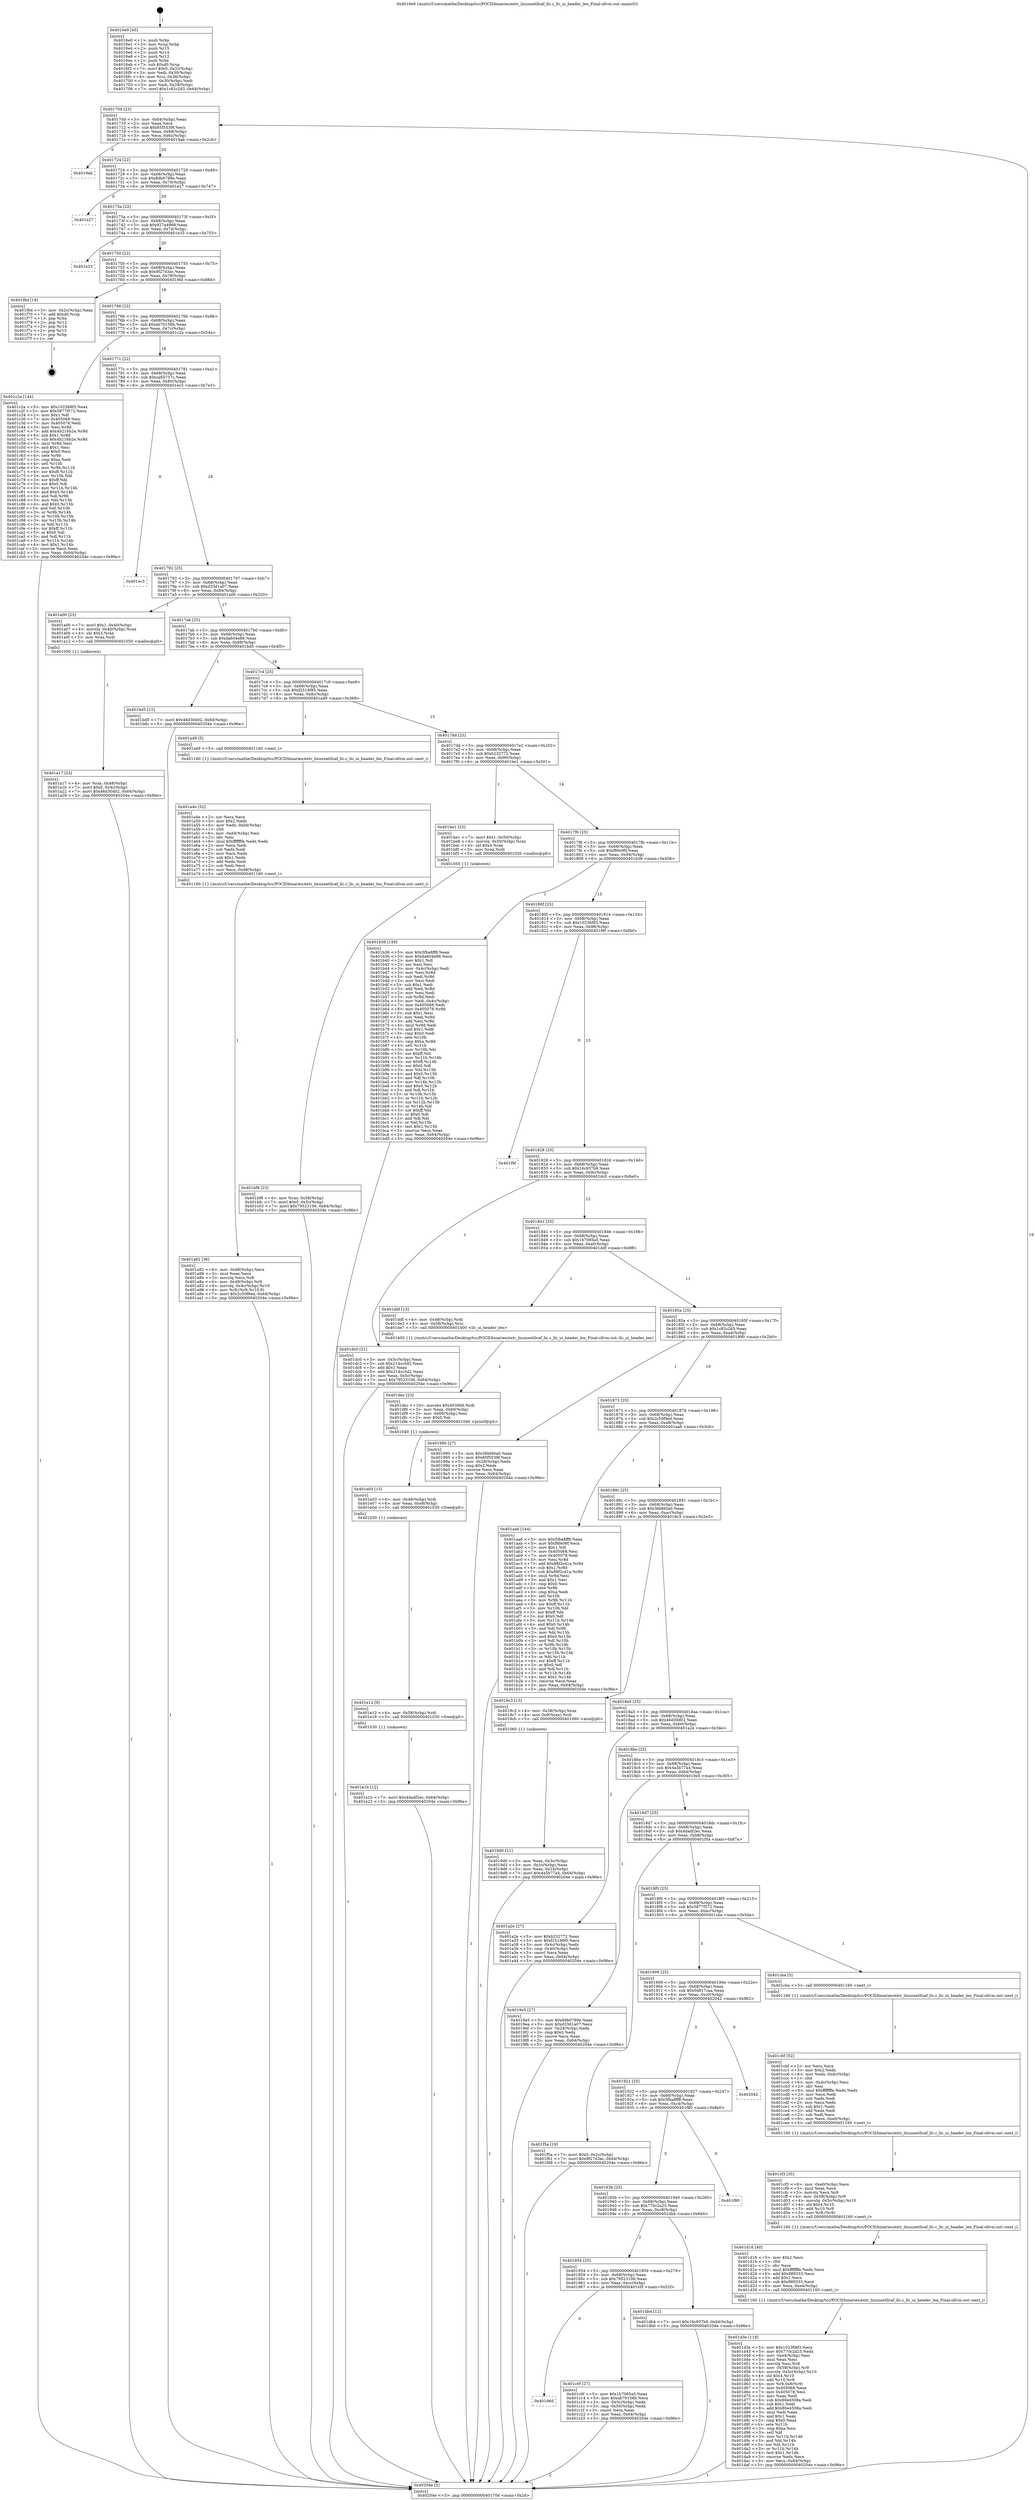 digraph "0x4016e0" {
  label = "0x4016e0 (/mnt/c/Users/mathe/Desktop/tcc/POCII/binaries/extr_linuxnetllcaf_llc.c_llc_ui_header_len_Final-ollvm.out::main(0))"
  labelloc = "t"
  node[shape=record]

  Entry [label="",width=0.3,height=0.3,shape=circle,fillcolor=black,style=filled]
  "0x40170d" [label="{
     0x40170d [23]\l
     | [instrs]\l
     &nbsp;&nbsp;0x40170d \<+3\>: mov -0x64(%rbp),%eax\l
     &nbsp;&nbsp;0x401710 \<+2\>: mov %eax,%ecx\l
     &nbsp;&nbsp;0x401712 \<+6\>: sub $0x85f5539f,%ecx\l
     &nbsp;&nbsp;0x401718 \<+3\>: mov %eax,-0x68(%rbp)\l
     &nbsp;&nbsp;0x40171b \<+3\>: mov %ecx,-0x6c(%rbp)\l
     &nbsp;&nbsp;0x40171e \<+6\>: je 00000000004019ab \<main+0x2cb\>\l
  }"]
  "0x4019ab" [label="{
     0x4019ab\l
  }", style=dashed]
  "0x401724" [label="{
     0x401724 [22]\l
     | [instrs]\l
     &nbsp;&nbsp;0x401724 \<+5\>: jmp 0000000000401729 \<main+0x49\>\l
     &nbsp;&nbsp;0x401729 \<+3\>: mov -0x68(%rbp),%eax\l
     &nbsp;&nbsp;0x40172c \<+5\>: sub $0x8db0789e,%eax\l
     &nbsp;&nbsp;0x401731 \<+3\>: mov %eax,-0x70(%rbp)\l
     &nbsp;&nbsp;0x401734 \<+6\>: je 0000000000401e27 \<main+0x747\>\l
  }"]
  Exit [label="",width=0.3,height=0.3,shape=circle,fillcolor=black,style=filled,peripheries=2]
  "0x401e27" [label="{
     0x401e27\l
  }", style=dashed]
  "0x40173a" [label="{
     0x40173a [22]\l
     | [instrs]\l
     &nbsp;&nbsp;0x40173a \<+5\>: jmp 000000000040173f \<main+0x5f\>\l
     &nbsp;&nbsp;0x40173f \<+3\>: mov -0x68(%rbp),%eax\l
     &nbsp;&nbsp;0x401742 \<+5\>: sub $0x927a4968,%eax\l
     &nbsp;&nbsp;0x401747 \<+3\>: mov %eax,-0x74(%rbp)\l
     &nbsp;&nbsp;0x40174a \<+6\>: je 0000000000401e33 \<main+0x753\>\l
  }"]
  "0x401e1b" [label="{
     0x401e1b [12]\l
     | [instrs]\l
     &nbsp;&nbsp;0x401e1b \<+7\>: movl $0x4dadf2ec,-0x64(%rbp)\l
     &nbsp;&nbsp;0x401e22 \<+5\>: jmp 000000000040204e \<main+0x96e\>\l
  }"]
  "0x401e33" [label="{
     0x401e33\l
  }", style=dashed]
  "0x401750" [label="{
     0x401750 [22]\l
     | [instrs]\l
     &nbsp;&nbsp;0x401750 \<+5\>: jmp 0000000000401755 \<main+0x75\>\l
     &nbsp;&nbsp;0x401755 \<+3\>: mov -0x68(%rbp),%eax\l
     &nbsp;&nbsp;0x401758 \<+5\>: sub $0x9f27d3ac,%eax\l
     &nbsp;&nbsp;0x40175d \<+3\>: mov %eax,-0x78(%rbp)\l
     &nbsp;&nbsp;0x401760 \<+6\>: je 0000000000401f6d \<main+0x88d\>\l
  }"]
  "0x401e12" [label="{
     0x401e12 [9]\l
     | [instrs]\l
     &nbsp;&nbsp;0x401e12 \<+4\>: mov -0x58(%rbp),%rdi\l
     &nbsp;&nbsp;0x401e16 \<+5\>: call 0000000000401030 \<free@plt\>\l
     | [calls]\l
     &nbsp;&nbsp;0x401030 \{1\} (unknown)\l
  }"]
  "0x401f6d" [label="{
     0x401f6d [19]\l
     | [instrs]\l
     &nbsp;&nbsp;0x401f6d \<+3\>: mov -0x2c(%rbp),%eax\l
     &nbsp;&nbsp;0x401f70 \<+7\>: add $0xd0,%rsp\l
     &nbsp;&nbsp;0x401f77 \<+1\>: pop %rbx\l
     &nbsp;&nbsp;0x401f78 \<+2\>: pop %r12\l
     &nbsp;&nbsp;0x401f7a \<+2\>: pop %r14\l
     &nbsp;&nbsp;0x401f7c \<+2\>: pop %r15\l
     &nbsp;&nbsp;0x401f7e \<+1\>: pop %rbp\l
     &nbsp;&nbsp;0x401f7f \<+1\>: ret\l
  }"]
  "0x401766" [label="{
     0x401766 [22]\l
     | [instrs]\l
     &nbsp;&nbsp;0x401766 \<+5\>: jmp 000000000040176b \<main+0x8b\>\l
     &nbsp;&nbsp;0x40176b \<+3\>: mov -0x68(%rbp),%eax\l
     &nbsp;&nbsp;0x40176e \<+5\>: sub $0xab70156b,%eax\l
     &nbsp;&nbsp;0x401773 \<+3\>: mov %eax,-0x7c(%rbp)\l
     &nbsp;&nbsp;0x401776 \<+6\>: je 0000000000401c2a \<main+0x54a\>\l
  }"]
  "0x401e03" [label="{
     0x401e03 [15]\l
     | [instrs]\l
     &nbsp;&nbsp;0x401e03 \<+4\>: mov -0x48(%rbp),%rdi\l
     &nbsp;&nbsp;0x401e07 \<+6\>: mov %eax,-0xe8(%rbp)\l
     &nbsp;&nbsp;0x401e0d \<+5\>: call 0000000000401030 \<free@plt\>\l
     | [calls]\l
     &nbsp;&nbsp;0x401030 \{1\} (unknown)\l
  }"]
  "0x401c2a" [label="{
     0x401c2a [144]\l
     | [instrs]\l
     &nbsp;&nbsp;0x401c2a \<+5\>: mov $0x102368f3,%eax\l
     &nbsp;&nbsp;0x401c2f \<+5\>: mov $0x5877f572,%ecx\l
     &nbsp;&nbsp;0x401c34 \<+2\>: mov $0x1,%dl\l
     &nbsp;&nbsp;0x401c36 \<+7\>: mov 0x405068,%esi\l
     &nbsp;&nbsp;0x401c3d \<+7\>: mov 0x405078,%edi\l
     &nbsp;&nbsp;0x401c44 \<+3\>: mov %esi,%r8d\l
     &nbsp;&nbsp;0x401c47 \<+7\>: add $0x4b216b2e,%r8d\l
     &nbsp;&nbsp;0x401c4e \<+4\>: sub $0x1,%r8d\l
     &nbsp;&nbsp;0x401c52 \<+7\>: sub $0x4b216b2e,%r8d\l
     &nbsp;&nbsp;0x401c59 \<+4\>: imul %r8d,%esi\l
     &nbsp;&nbsp;0x401c5d \<+3\>: and $0x1,%esi\l
     &nbsp;&nbsp;0x401c60 \<+3\>: cmp $0x0,%esi\l
     &nbsp;&nbsp;0x401c63 \<+4\>: sete %r9b\l
     &nbsp;&nbsp;0x401c67 \<+3\>: cmp $0xa,%edi\l
     &nbsp;&nbsp;0x401c6a \<+4\>: setl %r10b\l
     &nbsp;&nbsp;0x401c6e \<+3\>: mov %r9b,%r11b\l
     &nbsp;&nbsp;0x401c71 \<+4\>: xor $0xff,%r11b\l
     &nbsp;&nbsp;0x401c75 \<+3\>: mov %r10b,%bl\l
     &nbsp;&nbsp;0x401c78 \<+3\>: xor $0xff,%bl\l
     &nbsp;&nbsp;0x401c7b \<+3\>: xor $0x0,%dl\l
     &nbsp;&nbsp;0x401c7e \<+3\>: mov %r11b,%r14b\l
     &nbsp;&nbsp;0x401c81 \<+4\>: and $0x0,%r14b\l
     &nbsp;&nbsp;0x401c85 \<+3\>: and %dl,%r9b\l
     &nbsp;&nbsp;0x401c88 \<+3\>: mov %bl,%r15b\l
     &nbsp;&nbsp;0x401c8b \<+4\>: and $0x0,%r15b\l
     &nbsp;&nbsp;0x401c8f \<+3\>: and %dl,%r10b\l
     &nbsp;&nbsp;0x401c92 \<+3\>: or %r9b,%r14b\l
     &nbsp;&nbsp;0x401c95 \<+3\>: or %r10b,%r15b\l
     &nbsp;&nbsp;0x401c98 \<+3\>: xor %r15b,%r14b\l
     &nbsp;&nbsp;0x401c9b \<+3\>: or %bl,%r11b\l
     &nbsp;&nbsp;0x401c9e \<+4\>: xor $0xff,%r11b\l
     &nbsp;&nbsp;0x401ca2 \<+3\>: or $0x0,%dl\l
     &nbsp;&nbsp;0x401ca5 \<+3\>: and %dl,%r11b\l
     &nbsp;&nbsp;0x401ca8 \<+3\>: or %r11b,%r14b\l
     &nbsp;&nbsp;0x401cab \<+4\>: test $0x1,%r14b\l
     &nbsp;&nbsp;0x401caf \<+3\>: cmovne %ecx,%eax\l
     &nbsp;&nbsp;0x401cb2 \<+3\>: mov %eax,-0x64(%rbp)\l
     &nbsp;&nbsp;0x401cb5 \<+5\>: jmp 000000000040204e \<main+0x96e\>\l
  }"]
  "0x40177c" [label="{
     0x40177c [22]\l
     | [instrs]\l
     &nbsp;&nbsp;0x40177c \<+5\>: jmp 0000000000401781 \<main+0xa1\>\l
     &nbsp;&nbsp;0x401781 \<+3\>: mov -0x68(%rbp),%eax\l
     &nbsp;&nbsp;0x401784 \<+5\>: sub $0xca65737c,%eax\l
     &nbsp;&nbsp;0x401789 \<+3\>: mov %eax,-0x80(%rbp)\l
     &nbsp;&nbsp;0x40178c \<+6\>: je 0000000000401ec3 \<main+0x7e3\>\l
  }"]
  "0x401dec" [label="{
     0x401dec [23]\l
     | [instrs]\l
     &nbsp;&nbsp;0x401dec \<+10\>: movabs $0x4030b6,%rdi\l
     &nbsp;&nbsp;0x401df6 \<+3\>: mov %eax,-0x60(%rbp)\l
     &nbsp;&nbsp;0x401df9 \<+3\>: mov -0x60(%rbp),%esi\l
     &nbsp;&nbsp;0x401dfc \<+2\>: mov $0x0,%al\l
     &nbsp;&nbsp;0x401dfe \<+5\>: call 0000000000401040 \<printf@plt\>\l
     | [calls]\l
     &nbsp;&nbsp;0x401040 \{1\} (unknown)\l
  }"]
  "0x401ec3" [label="{
     0x401ec3\l
  }", style=dashed]
  "0x401792" [label="{
     0x401792 [25]\l
     | [instrs]\l
     &nbsp;&nbsp;0x401792 \<+5\>: jmp 0000000000401797 \<main+0xb7\>\l
     &nbsp;&nbsp;0x401797 \<+3\>: mov -0x68(%rbp),%eax\l
     &nbsp;&nbsp;0x40179a \<+5\>: sub $0xd33d1a07,%eax\l
     &nbsp;&nbsp;0x40179f \<+6\>: mov %eax,-0x84(%rbp)\l
     &nbsp;&nbsp;0x4017a5 \<+6\>: je 0000000000401a00 \<main+0x320\>\l
  }"]
  "0x401d3e" [label="{
     0x401d3e [118]\l
     | [instrs]\l
     &nbsp;&nbsp;0x401d3e \<+5\>: mov $0x102368f3,%ecx\l
     &nbsp;&nbsp;0x401d43 \<+5\>: mov $0x770c2a23,%edx\l
     &nbsp;&nbsp;0x401d48 \<+6\>: mov -0xe4(%rbp),%esi\l
     &nbsp;&nbsp;0x401d4e \<+3\>: imul %eax,%esi\l
     &nbsp;&nbsp;0x401d51 \<+3\>: movslq %esi,%r8\l
     &nbsp;&nbsp;0x401d54 \<+4\>: mov -0x58(%rbp),%r9\l
     &nbsp;&nbsp;0x401d58 \<+4\>: movslq -0x5c(%rbp),%r10\l
     &nbsp;&nbsp;0x401d5c \<+4\>: shl $0x4,%r10\l
     &nbsp;&nbsp;0x401d60 \<+3\>: add %r10,%r9\l
     &nbsp;&nbsp;0x401d63 \<+4\>: mov %r8,0x8(%r9)\l
     &nbsp;&nbsp;0x401d67 \<+7\>: mov 0x405068,%eax\l
     &nbsp;&nbsp;0x401d6e \<+7\>: mov 0x405078,%esi\l
     &nbsp;&nbsp;0x401d75 \<+2\>: mov %eax,%edi\l
     &nbsp;&nbsp;0x401d77 \<+6\>: sub $0x80e4508a,%edi\l
     &nbsp;&nbsp;0x401d7d \<+3\>: sub $0x1,%edi\l
     &nbsp;&nbsp;0x401d80 \<+6\>: add $0x80e4508a,%edi\l
     &nbsp;&nbsp;0x401d86 \<+3\>: imul %edi,%eax\l
     &nbsp;&nbsp;0x401d89 \<+3\>: and $0x1,%eax\l
     &nbsp;&nbsp;0x401d8c \<+3\>: cmp $0x0,%eax\l
     &nbsp;&nbsp;0x401d8f \<+4\>: sete %r11b\l
     &nbsp;&nbsp;0x401d93 \<+3\>: cmp $0xa,%esi\l
     &nbsp;&nbsp;0x401d96 \<+3\>: setl %bl\l
     &nbsp;&nbsp;0x401d99 \<+3\>: mov %r11b,%r14b\l
     &nbsp;&nbsp;0x401d9c \<+3\>: and %bl,%r14b\l
     &nbsp;&nbsp;0x401d9f \<+3\>: xor %bl,%r11b\l
     &nbsp;&nbsp;0x401da2 \<+3\>: or %r11b,%r14b\l
     &nbsp;&nbsp;0x401da5 \<+4\>: test $0x1,%r14b\l
     &nbsp;&nbsp;0x401da9 \<+3\>: cmovne %edx,%ecx\l
     &nbsp;&nbsp;0x401dac \<+3\>: mov %ecx,-0x64(%rbp)\l
     &nbsp;&nbsp;0x401daf \<+5\>: jmp 000000000040204e \<main+0x96e\>\l
  }"]
  "0x401a00" [label="{
     0x401a00 [23]\l
     | [instrs]\l
     &nbsp;&nbsp;0x401a00 \<+7\>: movl $0x1,-0x40(%rbp)\l
     &nbsp;&nbsp;0x401a07 \<+4\>: movslq -0x40(%rbp),%rax\l
     &nbsp;&nbsp;0x401a0b \<+4\>: shl $0x3,%rax\l
     &nbsp;&nbsp;0x401a0f \<+3\>: mov %rax,%rdi\l
     &nbsp;&nbsp;0x401a12 \<+5\>: call 0000000000401050 \<malloc@plt\>\l
     | [calls]\l
     &nbsp;&nbsp;0x401050 \{1\} (unknown)\l
  }"]
  "0x4017ab" [label="{
     0x4017ab [25]\l
     | [instrs]\l
     &nbsp;&nbsp;0x4017ab \<+5\>: jmp 00000000004017b0 \<main+0xd0\>\l
     &nbsp;&nbsp;0x4017b0 \<+3\>: mov -0x68(%rbp),%eax\l
     &nbsp;&nbsp;0x4017b3 \<+5\>: sub $0xda604e86,%eax\l
     &nbsp;&nbsp;0x4017b8 \<+6\>: mov %eax,-0x88(%rbp)\l
     &nbsp;&nbsp;0x4017be \<+6\>: je 0000000000401bd5 \<main+0x4f5\>\l
  }"]
  "0x401d16" [label="{
     0x401d16 [40]\l
     | [instrs]\l
     &nbsp;&nbsp;0x401d16 \<+5\>: mov $0x2,%ecx\l
     &nbsp;&nbsp;0x401d1b \<+1\>: cltd\l
     &nbsp;&nbsp;0x401d1c \<+2\>: idiv %ecx\l
     &nbsp;&nbsp;0x401d1e \<+6\>: imul $0xfffffffe,%edx,%ecx\l
     &nbsp;&nbsp;0x401d24 \<+6\>: add $0x889333,%ecx\l
     &nbsp;&nbsp;0x401d2a \<+3\>: add $0x1,%ecx\l
     &nbsp;&nbsp;0x401d2d \<+6\>: sub $0x889333,%ecx\l
     &nbsp;&nbsp;0x401d33 \<+6\>: mov %ecx,-0xe4(%rbp)\l
     &nbsp;&nbsp;0x401d39 \<+5\>: call 0000000000401160 \<next_i\>\l
     | [calls]\l
     &nbsp;&nbsp;0x401160 \{1\} (/mnt/c/Users/mathe/Desktop/tcc/POCII/binaries/extr_linuxnetllcaf_llc.c_llc_ui_header_len_Final-ollvm.out::next_i)\l
  }"]
  "0x401bd5" [label="{
     0x401bd5 [12]\l
     | [instrs]\l
     &nbsp;&nbsp;0x401bd5 \<+7\>: movl $0x46d30d02,-0x64(%rbp)\l
     &nbsp;&nbsp;0x401bdc \<+5\>: jmp 000000000040204e \<main+0x96e\>\l
  }"]
  "0x4017c4" [label="{
     0x4017c4 [25]\l
     | [instrs]\l
     &nbsp;&nbsp;0x4017c4 \<+5\>: jmp 00000000004017c9 \<main+0xe9\>\l
     &nbsp;&nbsp;0x4017c9 \<+3\>: mov -0x68(%rbp),%eax\l
     &nbsp;&nbsp;0x4017cc \<+5\>: sub $0xf2519f95,%eax\l
     &nbsp;&nbsp;0x4017d1 \<+6\>: mov %eax,-0x8c(%rbp)\l
     &nbsp;&nbsp;0x4017d7 \<+6\>: je 0000000000401a49 \<main+0x369\>\l
  }"]
  "0x401cf3" [label="{
     0x401cf3 [35]\l
     | [instrs]\l
     &nbsp;&nbsp;0x401cf3 \<+6\>: mov -0xe0(%rbp),%ecx\l
     &nbsp;&nbsp;0x401cf9 \<+3\>: imul %eax,%ecx\l
     &nbsp;&nbsp;0x401cfc \<+3\>: movslq %ecx,%r8\l
     &nbsp;&nbsp;0x401cff \<+4\>: mov -0x58(%rbp),%r9\l
     &nbsp;&nbsp;0x401d03 \<+4\>: movslq -0x5c(%rbp),%r10\l
     &nbsp;&nbsp;0x401d07 \<+4\>: shl $0x4,%r10\l
     &nbsp;&nbsp;0x401d0b \<+3\>: add %r10,%r9\l
     &nbsp;&nbsp;0x401d0e \<+3\>: mov %r8,(%r9)\l
     &nbsp;&nbsp;0x401d11 \<+5\>: call 0000000000401160 \<next_i\>\l
     | [calls]\l
     &nbsp;&nbsp;0x401160 \{1\} (/mnt/c/Users/mathe/Desktop/tcc/POCII/binaries/extr_linuxnetllcaf_llc.c_llc_ui_header_len_Final-ollvm.out::next_i)\l
  }"]
  "0x401a49" [label="{
     0x401a49 [5]\l
     | [instrs]\l
     &nbsp;&nbsp;0x401a49 \<+5\>: call 0000000000401160 \<next_i\>\l
     | [calls]\l
     &nbsp;&nbsp;0x401160 \{1\} (/mnt/c/Users/mathe/Desktop/tcc/POCII/binaries/extr_linuxnetllcaf_llc.c_llc_ui_header_len_Final-ollvm.out::next_i)\l
  }"]
  "0x4017dd" [label="{
     0x4017dd [25]\l
     | [instrs]\l
     &nbsp;&nbsp;0x4017dd \<+5\>: jmp 00000000004017e2 \<main+0x102\>\l
     &nbsp;&nbsp;0x4017e2 \<+3\>: mov -0x68(%rbp),%eax\l
     &nbsp;&nbsp;0x4017e5 \<+5\>: sub $0xb232772,%eax\l
     &nbsp;&nbsp;0x4017ea \<+6\>: mov %eax,-0x90(%rbp)\l
     &nbsp;&nbsp;0x4017f0 \<+6\>: je 0000000000401be1 \<main+0x501\>\l
  }"]
  "0x401cbf" [label="{
     0x401cbf [52]\l
     | [instrs]\l
     &nbsp;&nbsp;0x401cbf \<+2\>: xor %ecx,%ecx\l
     &nbsp;&nbsp;0x401cc1 \<+5\>: mov $0x2,%edx\l
     &nbsp;&nbsp;0x401cc6 \<+6\>: mov %edx,-0xdc(%rbp)\l
     &nbsp;&nbsp;0x401ccc \<+1\>: cltd\l
     &nbsp;&nbsp;0x401ccd \<+6\>: mov -0xdc(%rbp),%esi\l
     &nbsp;&nbsp;0x401cd3 \<+2\>: idiv %esi\l
     &nbsp;&nbsp;0x401cd5 \<+6\>: imul $0xfffffffe,%edx,%edx\l
     &nbsp;&nbsp;0x401cdb \<+2\>: mov %ecx,%edi\l
     &nbsp;&nbsp;0x401cdd \<+2\>: sub %edx,%edi\l
     &nbsp;&nbsp;0x401cdf \<+2\>: mov %ecx,%edx\l
     &nbsp;&nbsp;0x401ce1 \<+3\>: sub $0x1,%edx\l
     &nbsp;&nbsp;0x401ce4 \<+2\>: add %edx,%edi\l
     &nbsp;&nbsp;0x401ce6 \<+2\>: sub %edi,%ecx\l
     &nbsp;&nbsp;0x401ce8 \<+6\>: mov %ecx,-0xe0(%rbp)\l
     &nbsp;&nbsp;0x401cee \<+5\>: call 0000000000401160 \<next_i\>\l
     | [calls]\l
     &nbsp;&nbsp;0x401160 \{1\} (/mnt/c/Users/mathe/Desktop/tcc/POCII/binaries/extr_linuxnetllcaf_llc.c_llc_ui_header_len_Final-ollvm.out::next_i)\l
  }"]
  "0x401be1" [label="{
     0x401be1 [23]\l
     | [instrs]\l
     &nbsp;&nbsp;0x401be1 \<+7\>: movl $0x1,-0x50(%rbp)\l
     &nbsp;&nbsp;0x401be8 \<+4\>: movslq -0x50(%rbp),%rax\l
     &nbsp;&nbsp;0x401bec \<+4\>: shl $0x4,%rax\l
     &nbsp;&nbsp;0x401bf0 \<+3\>: mov %rax,%rdi\l
     &nbsp;&nbsp;0x401bf3 \<+5\>: call 0000000000401050 \<malloc@plt\>\l
     | [calls]\l
     &nbsp;&nbsp;0x401050 \{1\} (unknown)\l
  }"]
  "0x4017f6" [label="{
     0x4017f6 [25]\l
     | [instrs]\l
     &nbsp;&nbsp;0x4017f6 \<+5\>: jmp 00000000004017fb \<main+0x11b\>\l
     &nbsp;&nbsp;0x4017fb \<+3\>: mov -0x68(%rbp),%eax\l
     &nbsp;&nbsp;0x4017fe \<+5\>: sub $0xf8fe06f,%eax\l
     &nbsp;&nbsp;0x401803 \<+6\>: mov %eax,-0x94(%rbp)\l
     &nbsp;&nbsp;0x401809 \<+6\>: je 0000000000401b36 \<main+0x456\>\l
  }"]
  "0x40196d" [label="{
     0x40196d\l
  }", style=dashed]
  "0x401b36" [label="{
     0x401b36 [159]\l
     | [instrs]\l
     &nbsp;&nbsp;0x401b36 \<+5\>: mov $0x5fba8ff8,%eax\l
     &nbsp;&nbsp;0x401b3b \<+5\>: mov $0xda604e86,%ecx\l
     &nbsp;&nbsp;0x401b40 \<+2\>: mov $0x1,%dl\l
     &nbsp;&nbsp;0x401b42 \<+2\>: xor %esi,%esi\l
     &nbsp;&nbsp;0x401b44 \<+3\>: mov -0x4c(%rbp),%edi\l
     &nbsp;&nbsp;0x401b47 \<+3\>: mov %esi,%r8d\l
     &nbsp;&nbsp;0x401b4a \<+3\>: sub %edi,%r8d\l
     &nbsp;&nbsp;0x401b4d \<+2\>: mov %esi,%edi\l
     &nbsp;&nbsp;0x401b4f \<+3\>: sub $0x1,%edi\l
     &nbsp;&nbsp;0x401b52 \<+3\>: add %edi,%r8d\l
     &nbsp;&nbsp;0x401b55 \<+2\>: mov %esi,%edi\l
     &nbsp;&nbsp;0x401b57 \<+3\>: sub %r8d,%edi\l
     &nbsp;&nbsp;0x401b5a \<+3\>: mov %edi,-0x4c(%rbp)\l
     &nbsp;&nbsp;0x401b5d \<+7\>: mov 0x405068,%edi\l
     &nbsp;&nbsp;0x401b64 \<+8\>: mov 0x405078,%r8d\l
     &nbsp;&nbsp;0x401b6c \<+3\>: sub $0x1,%esi\l
     &nbsp;&nbsp;0x401b6f \<+3\>: mov %edi,%r9d\l
     &nbsp;&nbsp;0x401b72 \<+3\>: add %esi,%r9d\l
     &nbsp;&nbsp;0x401b75 \<+4\>: imul %r9d,%edi\l
     &nbsp;&nbsp;0x401b79 \<+3\>: and $0x1,%edi\l
     &nbsp;&nbsp;0x401b7c \<+3\>: cmp $0x0,%edi\l
     &nbsp;&nbsp;0x401b7f \<+4\>: sete %r10b\l
     &nbsp;&nbsp;0x401b83 \<+4\>: cmp $0xa,%r8d\l
     &nbsp;&nbsp;0x401b87 \<+4\>: setl %r11b\l
     &nbsp;&nbsp;0x401b8b \<+3\>: mov %r10b,%bl\l
     &nbsp;&nbsp;0x401b8e \<+3\>: xor $0xff,%bl\l
     &nbsp;&nbsp;0x401b91 \<+3\>: mov %r11b,%r14b\l
     &nbsp;&nbsp;0x401b94 \<+4\>: xor $0xff,%r14b\l
     &nbsp;&nbsp;0x401b98 \<+3\>: xor $0x0,%dl\l
     &nbsp;&nbsp;0x401b9b \<+3\>: mov %bl,%r15b\l
     &nbsp;&nbsp;0x401b9e \<+4\>: and $0x0,%r15b\l
     &nbsp;&nbsp;0x401ba2 \<+3\>: and %dl,%r10b\l
     &nbsp;&nbsp;0x401ba5 \<+3\>: mov %r14b,%r12b\l
     &nbsp;&nbsp;0x401ba8 \<+4\>: and $0x0,%r12b\l
     &nbsp;&nbsp;0x401bac \<+3\>: and %dl,%r11b\l
     &nbsp;&nbsp;0x401baf \<+3\>: or %r10b,%r15b\l
     &nbsp;&nbsp;0x401bb2 \<+3\>: or %r11b,%r12b\l
     &nbsp;&nbsp;0x401bb5 \<+3\>: xor %r12b,%r15b\l
     &nbsp;&nbsp;0x401bb8 \<+3\>: or %r14b,%bl\l
     &nbsp;&nbsp;0x401bbb \<+3\>: xor $0xff,%bl\l
     &nbsp;&nbsp;0x401bbe \<+3\>: or $0x0,%dl\l
     &nbsp;&nbsp;0x401bc1 \<+2\>: and %dl,%bl\l
     &nbsp;&nbsp;0x401bc3 \<+3\>: or %bl,%r15b\l
     &nbsp;&nbsp;0x401bc6 \<+4\>: test $0x1,%r15b\l
     &nbsp;&nbsp;0x401bca \<+3\>: cmovne %ecx,%eax\l
     &nbsp;&nbsp;0x401bcd \<+3\>: mov %eax,-0x64(%rbp)\l
     &nbsp;&nbsp;0x401bd0 \<+5\>: jmp 000000000040204e \<main+0x96e\>\l
  }"]
  "0x40180f" [label="{
     0x40180f [25]\l
     | [instrs]\l
     &nbsp;&nbsp;0x40180f \<+5\>: jmp 0000000000401814 \<main+0x134\>\l
     &nbsp;&nbsp;0x401814 \<+3\>: mov -0x68(%rbp),%eax\l
     &nbsp;&nbsp;0x401817 \<+5\>: sub $0x102368f3,%eax\l
     &nbsp;&nbsp;0x40181c \<+6\>: mov %eax,-0x98(%rbp)\l
     &nbsp;&nbsp;0x401822 \<+6\>: je 0000000000401f9f \<main+0x8bf\>\l
  }"]
  "0x401c0f" [label="{
     0x401c0f [27]\l
     | [instrs]\l
     &nbsp;&nbsp;0x401c0f \<+5\>: mov $0x1b7085a5,%eax\l
     &nbsp;&nbsp;0x401c14 \<+5\>: mov $0xab70156b,%ecx\l
     &nbsp;&nbsp;0x401c19 \<+3\>: mov -0x5c(%rbp),%edx\l
     &nbsp;&nbsp;0x401c1c \<+3\>: cmp -0x50(%rbp),%edx\l
     &nbsp;&nbsp;0x401c1f \<+3\>: cmovl %ecx,%eax\l
     &nbsp;&nbsp;0x401c22 \<+3\>: mov %eax,-0x64(%rbp)\l
     &nbsp;&nbsp;0x401c25 \<+5\>: jmp 000000000040204e \<main+0x96e\>\l
  }"]
  "0x401f9f" [label="{
     0x401f9f\l
  }", style=dashed]
  "0x401828" [label="{
     0x401828 [25]\l
     | [instrs]\l
     &nbsp;&nbsp;0x401828 \<+5\>: jmp 000000000040182d \<main+0x14d\>\l
     &nbsp;&nbsp;0x40182d \<+3\>: mov -0x68(%rbp),%eax\l
     &nbsp;&nbsp;0x401830 \<+5\>: sub $0x16c937b9,%eax\l
     &nbsp;&nbsp;0x401835 \<+6\>: mov %eax,-0x9c(%rbp)\l
     &nbsp;&nbsp;0x40183b \<+6\>: je 0000000000401dc0 \<main+0x6e0\>\l
  }"]
  "0x401954" [label="{
     0x401954 [25]\l
     | [instrs]\l
     &nbsp;&nbsp;0x401954 \<+5\>: jmp 0000000000401959 \<main+0x279\>\l
     &nbsp;&nbsp;0x401959 \<+3\>: mov -0x68(%rbp),%eax\l
     &nbsp;&nbsp;0x40195c \<+5\>: sub $0x79523106,%eax\l
     &nbsp;&nbsp;0x401961 \<+6\>: mov %eax,-0xcc(%rbp)\l
     &nbsp;&nbsp;0x401967 \<+6\>: je 0000000000401c0f \<main+0x52f\>\l
  }"]
  "0x401dc0" [label="{
     0x401dc0 [31]\l
     | [instrs]\l
     &nbsp;&nbsp;0x401dc0 \<+3\>: mov -0x5c(%rbp),%eax\l
     &nbsp;&nbsp;0x401dc3 \<+5\>: sub $0x214cc5d2,%eax\l
     &nbsp;&nbsp;0x401dc8 \<+3\>: add $0x1,%eax\l
     &nbsp;&nbsp;0x401dcb \<+5\>: add $0x214cc5d2,%eax\l
     &nbsp;&nbsp;0x401dd0 \<+3\>: mov %eax,-0x5c(%rbp)\l
     &nbsp;&nbsp;0x401dd3 \<+7\>: movl $0x79523106,-0x64(%rbp)\l
     &nbsp;&nbsp;0x401dda \<+5\>: jmp 000000000040204e \<main+0x96e\>\l
  }"]
  "0x401841" [label="{
     0x401841 [25]\l
     | [instrs]\l
     &nbsp;&nbsp;0x401841 \<+5\>: jmp 0000000000401846 \<main+0x166\>\l
     &nbsp;&nbsp;0x401846 \<+3\>: mov -0x68(%rbp),%eax\l
     &nbsp;&nbsp;0x401849 \<+5\>: sub $0x1b7085a5,%eax\l
     &nbsp;&nbsp;0x40184e \<+6\>: mov %eax,-0xa0(%rbp)\l
     &nbsp;&nbsp;0x401854 \<+6\>: je 0000000000401ddf \<main+0x6ff\>\l
  }"]
  "0x401db4" [label="{
     0x401db4 [12]\l
     | [instrs]\l
     &nbsp;&nbsp;0x401db4 \<+7\>: movl $0x16c937b9,-0x64(%rbp)\l
     &nbsp;&nbsp;0x401dbb \<+5\>: jmp 000000000040204e \<main+0x96e\>\l
  }"]
  "0x401ddf" [label="{
     0x401ddf [13]\l
     | [instrs]\l
     &nbsp;&nbsp;0x401ddf \<+4\>: mov -0x48(%rbp),%rdi\l
     &nbsp;&nbsp;0x401de3 \<+4\>: mov -0x58(%rbp),%rsi\l
     &nbsp;&nbsp;0x401de7 \<+5\>: call 0000000000401400 \<llc_ui_header_len\>\l
     | [calls]\l
     &nbsp;&nbsp;0x401400 \{1\} (/mnt/c/Users/mathe/Desktop/tcc/POCII/binaries/extr_linuxnetllcaf_llc.c_llc_ui_header_len_Final-ollvm.out::llc_ui_header_len)\l
  }"]
  "0x40185a" [label="{
     0x40185a [25]\l
     | [instrs]\l
     &nbsp;&nbsp;0x40185a \<+5\>: jmp 000000000040185f \<main+0x17f\>\l
     &nbsp;&nbsp;0x40185f \<+3\>: mov -0x68(%rbp),%eax\l
     &nbsp;&nbsp;0x401862 \<+5\>: sub $0x1c82c2d3,%eax\l
     &nbsp;&nbsp;0x401867 \<+6\>: mov %eax,-0xa4(%rbp)\l
     &nbsp;&nbsp;0x40186d \<+6\>: je 0000000000401990 \<main+0x2b0\>\l
  }"]
  "0x40193b" [label="{
     0x40193b [25]\l
     | [instrs]\l
     &nbsp;&nbsp;0x40193b \<+5\>: jmp 0000000000401940 \<main+0x260\>\l
     &nbsp;&nbsp;0x401940 \<+3\>: mov -0x68(%rbp),%eax\l
     &nbsp;&nbsp;0x401943 \<+5\>: sub $0x770c2a23,%eax\l
     &nbsp;&nbsp;0x401948 \<+6\>: mov %eax,-0xc8(%rbp)\l
     &nbsp;&nbsp;0x40194e \<+6\>: je 0000000000401db4 \<main+0x6d4\>\l
  }"]
  "0x401990" [label="{
     0x401990 [27]\l
     | [instrs]\l
     &nbsp;&nbsp;0x401990 \<+5\>: mov $0x36bfd0a0,%eax\l
     &nbsp;&nbsp;0x401995 \<+5\>: mov $0x85f5539f,%ecx\l
     &nbsp;&nbsp;0x40199a \<+3\>: mov -0x28(%rbp),%edx\l
     &nbsp;&nbsp;0x40199d \<+3\>: cmp $0x2,%edx\l
     &nbsp;&nbsp;0x4019a0 \<+3\>: cmovne %ecx,%eax\l
     &nbsp;&nbsp;0x4019a3 \<+3\>: mov %eax,-0x64(%rbp)\l
     &nbsp;&nbsp;0x4019a6 \<+5\>: jmp 000000000040204e \<main+0x96e\>\l
  }"]
  "0x401873" [label="{
     0x401873 [25]\l
     | [instrs]\l
     &nbsp;&nbsp;0x401873 \<+5\>: jmp 0000000000401878 \<main+0x198\>\l
     &nbsp;&nbsp;0x401878 \<+3\>: mov -0x68(%rbp),%eax\l
     &nbsp;&nbsp;0x40187b \<+5\>: sub $0x2c50f9ed,%eax\l
     &nbsp;&nbsp;0x401880 \<+6\>: mov %eax,-0xa8(%rbp)\l
     &nbsp;&nbsp;0x401886 \<+6\>: je 0000000000401aa6 \<main+0x3c6\>\l
  }"]
  "0x40204e" [label="{
     0x40204e [5]\l
     | [instrs]\l
     &nbsp;&nbsp;0x40204e \<+5\>: jmp 000000000040170d \<main+0x2d\>\l
  }"]
  "0x4016e0" [label="{
     0x4016e0 [45]\l
     | [instrs]\l
     &nbsp;&nbsp;0x4016e0 \<+1\>: push %rbp\l
     &nbsp;&nbsp;0x4016e1 \<+3\>: mov %rsp,%rbp\l
     &nbsp;&nbsp;0x4016e4 \<+2\>: push %r15\l
     &nbsp;&nbsp;0x4016e6 \<+2\>: push %r14\l
     &nbsp;&nbsp;0x4016e8 \<+2\>: push %r12\l
     &nbsp;&nbsp;0x4016ea \<+1\>: push %rbx\l
     &nbsp;&nbsp;0x4016eb \<+7\>: sub $0xd0,%rsp\l
     &nbsp;&nbsp;0x4016f2 \<+7\>: movl $0x0,-0x2c(%rbp)\l
     &nbsp;&nbsp;0x4016f9 \<+3\>: mov %edi,-0x30(%rbp)\l
     &nbsp;&nbsp;0x4016fc \<+4\>: mov %rsi,-0x38(%rbp)\l
     &nbsp;&nbsp;0x401700 \<+3\>: mov -0x30(%rbp),%edi\l
     &nbsp;&nbsp;0x401703 \<+3\>: mov %edi,-0x28(%rbp)\l
     &nbsp;&nbsp;0x401706 \<+7\>: movl $0x1c82c2d3,-0x64(%rbp)\l
  }"]
  "0x401f80" [label="{
     0x401f80\l
  }", style=dashed]
  "0x401aa6" [label="{
     0x401aa6 [144]\l
     | [instrs]\l
     &nbsp;&nbsp;0x401aa6 \<+5\>: mov $0x5fba8ff8,%eax\l
     &nbsp;&nbsp;0x401aab \<+5\>: mov $0xf8fe06f,%ecx\l
     &nbsp;&nbsp;0x401ab0 \<+2\>: mov $0x1,%dl\l
     &nbsp;&nbsp;0x401ab2 \<+7\>: mov 0x405068,%esi\l
     &nbsp;&nbsp;0x401ab9 \<+7\>: mov 0x405078,%edi\l
     &nbsp;&nbsp;0x401ac0 \<+3\>: mov %esi,%r8d\l
     &nbsp;&nbsp;0x401ac3 \<+7\>: add $0x88f2cd1a,%r8d\l
     &nbsp;&nbsp;0x401aca \<+4\>: sub $0x1,%r8d\l
     &nbsp;&nbsp;0x401ace \<+7\>: sub $0x88f2cd1a,%r8d\l
     &nbsp;&nbsp;0x401ad5 \<+4\>: imul %r8d,%esi\l
     &nbsp;&nbsp;0x401ad9 \<+3\>: and $0x1,%esi\l
     &nbsp;&nbsp;0x401adc \<+3\>: cmp $0x0,%esi\l
     &nbsp;&nbsp;0x401adf \<+4\>: sete %r9b\l
     &nbsp;&nbsp;0x401ae3 \<+3\>: cmp $0xa,%edi\l
     &nbsp;&nbsp;0x401ae6 \<+4\>: setl %r10b\l
     &nbsp;&nbsp;0x401aea \<+3\>: mov %r9b,%r11b\l
     &nbsp;&nbsp;0x401aed \<+4\>: xor $0xff,%r11b\l
     &nbsp;&nbsp;0x401af1 \<+3\>: mov %r10b,%bl\l
     &nbsp;&nbsp;0x401af4 \<+3\>: xor $0xff,%bl\l
     &nbsp;&nbsp;0x401af7 \<+3\>: xor $0x0,%dl\l
     &nbsp;&nbsp;0x401afa \<+3\>: mov %r11b,%r14b\l
     &nbsp;&nbsp;0x401afd \<+4\>: and $0x0,%r14b\l
     &nbsp;&nbsp;0x401b01 \<+3\>: and %dl,%r9b\l
     &nbsp;&nbsp;0x401b04 \<+3\>: mov %bl,%r15b\l
     &nbsp;&nbsp;0x401b07 \<+4\>: and $0x0,%r15b\l
     &nbsp;&nbsp;0x401b0b \<+3\>: and %dl,%r10b\l
     &nbsp;&nbsp;0x401b0e \<+3\>: or %r9b,%r14b\l
     &nbsp;&nbsp;0x401b11 \<+3\>: or %r10b,%r15b\l
     &nbsp;&nbsp;0x401b14 \<+3\>: xor %r15b,%r14b\l
     &nbsp;&nbsp;0x401b17 \<+3\>: or %bl,%r11b\l
     &nbsp;&nbsp;0x401b1a \<+4\>: xor $0xff,%r11b\l
     &nbsp;&nbsp;0x401b1e \<+3\>: or $0x0,%dl\l
     &nbsp;&nbsp;0x401b21 \<+3\>: and %dl,%r11b\l
     &nbsp;&nbsp;0x401b24 \<+3\>: or %r11b,%r14b\l
     &nbsp;&nbsp;0x401b27 \<+4\>: test $0x1,%r14b\l
     &nbsp;&nbsp;0x401b2b \<+3\>: cmovne %ecx,%eax\l
     &nbsp;&nbsp;0x401b2e \<+3\>: mov %eax,-0x64(%rbp)\l
     &nbsp;&nbsp;0x401b31 \<+5\>: jmp 000000000040204e \<main+0x96e\>\l
  }"]
  "0x40188c" [label="{
     0x40188c [25]\l
     | [instrs]\l
     &nbsp;&nbsp;0x40188c \<+5\>: jmp 0000000000401891 \<main+0x1b1\>\l
     &nbsp;&nbsp;0x401891 \<+3\>: mov -0x68(%rbp),%eax\l
     &nbsp;&nbsp;0x401894 \<+5\>: sub $0x36bfd0a0,%eax\l
     &nbsp;&nbsp;0x401899 \<+6\>: mov %eax,-0xac(%rbp)\l
     &nbsp;&nbsp;0x40189f \<+6\>: je 00000000004019c3 \<main+0x2e3\>\l
  }"]
  "0x401922" [label="{
     0x401922 [25]\l
     | [instrs]\l
     &nbsp;&nbsp;0x401922 \<+5\>: jmp 0000000000401927 \<main+0x247\>\l
     &nbsp;&nbsp;0x401927 \<+3\>: mov -0x68(%rbp),%eax\l
     &nbsp;&nbsp;0x40192a \<+5\>: sub $0x5fba8ff8,%eax\l
     &nbsp;&nbsp;0x40192f \<+6\>: mov %eax,-0xc4(%rbp)\l
     &nbsp;&nbsp;0x401935 \<+6\>: je 0000000000401f80 \<main+0x8a0\>\l
  }"]
  "0x4019c3" [label="{
     0x4019c3 [13]\l
     | [instrs]\l
     &nbsp;&nbsp;0x4019c3 \<+4\>: mov -0x38(%rbp),%rax\l
     &nbsp;&nbsp;0x4019c7 \<+4\>: mov 0x8(%rax),%rdi\l
     &nbsp;&nbsp;0x4019cb \<+5\>: call 0000000000401060 \<atoi@plt\>\l
     | [calls]\l
     &nbsp;&nbsp;0x401060 \{1\} (unknown)\l
  }"]
  "0x4018a5" [label="{
     0x4018a5 [25]\l
     | [instrs]\l
     &nbsp;&nbsp;0x4018a5 \<+5\>: jmp 00000000004018aa \<main+0x1ca\>\l
     &nbsp;&nbsp;0x4018aa \<+3\>: mov -0x68(%rbp),%eax\l
     &nbsp;&nbsp;0x4018ad \<+5\>: sub $0x46d30d02,%eax\l
     &nbsp;&nbsp;0x4018b2 \<+6\>: mov %eax,-0xb0(%rbp)\l
     &nbsp;&nbsp;0x4018b8 \<+6\>: je 0000000000401a2e \<main+0x34e\>\l
  }"]
  "0x4019d0" [label="{
     0x4019d0 [21]\l
     | [instrs]\l
     &nbsp;&nbsp;0x4019d0 \<+3\>: mov %eax,-0x3c(%rbp)\l
     &nbsp;&nbsp;0x4019d3 \<+3\>: mov -0x3c(%rbp),%eax\l
     &nbsp;&nbsp;0x4019d6 \<+3\>: mov %eax,-0x24(%rbp)\l
     &nbsp;&nbsp;0x4019d9 \<+7\>: movl $0x4a5b77a4,-0x64(%rbp)\l
     &nbsp;&nbsp;0x4019e0 \<+5\>: jmp 000000000040204e \<main+0x96e\>\l
  }"]
  "0x402042" [label="{
     0x402042\l
  }", style=dashed]
  "0x401a2e" [label="{
     0x401a2e [27]\l
     | [instrs]\l
     &nbsp;&nbsp;0x401a2e \<+5\>: mov $0xb232772,%eax\l
     &nbsp;&nbsp;0x401a33 \<+5\>: mov $0xf2519f95,%ecx\l
     &nbsp;&nbsp;0x401a38 \<+3\>: mov -0x4c(%rbp),%edx\l
     &nbsp;&nbsp;0x401a3b \<+3\>: cmp -0x40(%rbp),%edx\l
     &nbsp;&nbsp;0x401a3e \<+3\>: cmovl %ecx,%eax\l
     &nbsp;&nbsp;0x401a41 \<+3\>: mov %eax,-0x64(%rbp)\l
     &nbsp;&nbsp;0x401a44 \<+5\>: jmp 000000000040204e \<main+0x96e\>\l
  }"]
  "0x4018be" [label="{
     0x4018be [25]\l
     | [instrs]\l
     &nbsp;&nbsp;0x4018be \<+5\>: jmp 00000000004018c3 \<main+0x1e3\>\l
     &nbsp;&nbsp;0x4018c3 \<+3\>: mov -0x68(%rbp),%eax\l
     &nbsp;&nbsp;0x4018c6 \<+5\>: sub $0x4a5b77a4,%eax\l
     &nbsp;&nbsp;0x4018cb \<+6\>: mov %eax,-0xb4(%rbp)\l
     &nbsp;&nbsp;0x4018d1 \<+6\>: je 00000000004019e5 \<main+0x305\>\l
  }"]
  "0x401909" [label="{
     0x401909 [25]\l
     | [instrs]\l
     &nbsp;&nbsp;0x401909 \<+5\>: jmp 000000000040190e \<main+0x22e\>\l
     &nbsp;&nbsp;0x40190e \<+3\>: mov -0x68(%rbp),%eax\l
     &nbsp;&nbsp;0x401911 \<+5\>: sub $0x5d817caa,%eax\l
     &nbsp;&nbsp;0x401916 \<+6\>: mov %eax,-0xc0(%rbp)\l
     &nbsp;&nbsp;0x40191c \<+6\>: je 0000000000402042 \<main+0x962\>\l
  }"]
  "0x4019e5" [label="{
     0x4019e5 [27]\l
     | [instrs]\l
     &nbsp;&nbsp;0x4019e5 \<+5\>: mov $0x8db0789e,%eax\l
     &nbsp;&nbsp;0x4019ea \<+5\>: mov $0xd33d1a07,%ecx\l
     &nbsp;&nbsp;0x4019ef \<+3\>: mov -0x24(%rbp),%edx\l
     &nbsp;&nbsp;0x4019f2 \<+3\>: cmp $0x0,%edx\l
     &nbsp;&nbsp;0x4019f5 \<+3\>: cmove %ecx,%eax\l
     &nbsp;&nbsp;0x4019f8 \<+3\>: mov %eax,-0x64(%rbp)\l
     &nbsp;&nbsp;0x4019fb \<+5\>: jmp 000000000040204e \<main+0x96e\>\l
  }"]
  "0x4018d7" [label="{
     0x4018d7 [25]\l
     | [instrs]\l
     &nbsp;&nbsp;0x4018d7 \<+5\>: jmp 00000000004018dc \<main+0x1fc\>\l
     &nbsp;&nbsp;0x4018dc \<+3\>: mov -0x68(%rbp),%eax\l
     &nbsp;&nbsp;0x4018df \<+5\>: sub $0x4dadf2ec,%eax\l
     &nbsp;&nbsp;0x4018e4 \<+6\>: mov %eax,-0xb8(%rbp)\l
     &nbsp;&nbsp;0x4018ea \<+6\>: je 0000000000401f5a \<main+0x87a\>\l
  }"]
  "0x401a17" [label="{
     0x401a17 [23]\l
     | [instrs]\l
     &nbsp;&nbsp;0x401a17 \<+4\>: mov %rax,-0x48(%rbp)\l
     &nbsp;&nbsp;0x401a1b \<+7\>: movl $0x0,-0x4c(%rbp)\l
     &nbsp;&nbsp;0x401a22 \<+7\>: movl $0x46d30d02,-0x64(%rbp)\l
     &nbsp;&nbsp;0x401a29 \<+5\>: jmp 000000000040204e \<main+0x96e\>\l
  }"]
  "0x401a4e" [label="{
     0x401a4e [52]\l
     | [instrs]\l
     &nbsp;&nbsp;0x401a4e \<+2\>: xor %ecx,%ecx\l
     &nbsp;&nbsp;0x401a50 \<+5\>: mov $0x2,%edx\l
     &nbsp;&nbsp;0x401a55 \<+6\>: mov %edx,-0xd4(%rbp)\l
     &nbsp;&nbsp;0x401a5b \<+1\>: cltd\l
     &nbsp;&nbsp;0x401a5c \<+6\>: mov -0xd4(%rbp),%esi\l
     &nbsp;&nbsp;0x401a62 \<+2\>: idiv %esi\l
     &nbsp;&nbsp;0x401a64 \<+6\>: imul $0xfffffffe,%edx,%edx\l
     &nbsp;&nbsp;0x401a6a \<+2\>: mov %ecx,%edi\l
     &nbsp;&nbsp;0x401a6c \<+2\>: sub %edx,%edi\l
     &nbsp;&nbsp;0x401a6e \<+2\>: mov %ecx,%edx\l
     &nbsp;&nbsp;0x401a70 \<+3\>: sub $0x1,%edx\l
     &nbsp;&nbsp;0x401a73 \<+2\>: add %edx,%edi\l
     &nbsp;&nbsp;0x401a75 \<+2\>: sub %edi,%ecx\l
     &nbsp;&nbsp;0x401a77 \<+6\>: mov %ecx,-0xd8(%rbp)\l
     &nbsp;&nbsp;0x401a7d \<+5\>: call 0000000000401160 \<next_i\>\l
     | [calls]\l
     &nbsp;&nbsp;0x401160 \{1\} (/mnt/c/Users/mathe/Desktop/tcc/POCII/binaries/extr_linuxnetllcaf_llc.c_llc_ui_header_len_Final-ollvm.out::next_i)\l
  }"]
  "0x401a82" [label="{
     0x401a82 [36]\l
     | [instrs]\l
     &nbsp;&nbsp;0x401a82 \<+6\>: mov -0xd8(%rbp),%ecx\l
     &nbsp;&nbsp;0x401a88 \<+3\>: imul %eax,%ecx\l
     &nbsp;&nbsp;0x401a8b \<+3\>: movslq %ecx,%r8\l
     &nbsp;&nbsp;0x401a8e \<+4\>: mov -0x48(%rbp),%r9\l
     &nbsp;&nbsp;0x401a92 \<+4\>: movslq -0x4c(%rbp),%r10\l
     &nbsp;&nbsp;0x401a96 \<+4\>: mov %r8,(%r9,%r10,8)\l
     &nbsp;&nbsp;0x401a9a \<+7\>: movl $0x2c50f9ed,-0x64(%rbp)\l
     &nbsp;&nbsp;0x401aa1 \<+5\>: jmp 000000000040204e \<main+0x96e\>\l
  }"]
  "0x401bf8" [label="{
     0x401bf8 [23]\l
     | [instrs]\l
     &nbsp;&nbsp;0x401bf8 \<+4\>: mov %rax,-0x58(%rbp)\l
     &nbsp;&nbsp;0x401bfc \<+7\>: movl $0x0,-0x5c(%rbp)\l
     &nbsp;&nbsp;0x401c03 \<+7\>: movl $0x79523106,-0x64(%rbp)\l
     &nbsp;&nbsp;0x401c0a \<+5\>: jmp 000000000040204e \<main+0x96e\>\l
  }"]
  "0x401cba" [label="{
     0x401cba [5]\l
     | [instrs]\l
     &nbsp;&nbsp;0x401cba \<+5\>: call 0000000000401160 \<next_i\>\l
     | [calls]\l
     &nbsp;&nbsp;0x401160 \{1\} (/mnt/c/Users/mathe/Desktop/tcc/POCII/binaries/extr_linuxnetllcaf_llc.c_llc_ui_header_len_Final-ollvm.out::next_i)\l
  }"]
  "0x401f5a" [label="{
     0x401f5a [19]\l
     | [instrs]\l
     &nbsp;&nbsp;0x401f5a \<+7\>: movl $0x0,-0x2c(%rbp)\l
     &nbsp;&nbsp;0x401f61 \<+7\>: movl $0x9f27d3ac,-0x64(%rbp)\l
     &nbsp;&nbsp;0x401f68 \<+5\>: jmp 000000000040204e \<main+0x96e\>\l
  }"]
  "0x4018f0" [label="{
     0x4018f0 [25]\l
     | [instrs]\l
     &nbsp;&nbsp;0x4018f0 \<+5\>: jmp 00000000004018f5 \<main+0x215\>\l
     &nbsp;&nbsp;0x4018f5 \<+3\>: mov -0x68(%rbp),%eax\l
     &nbsp;&nbsp;0x4018f8 \<+5\>: sub $0x5877f572,%eax\l
     &nbsp;&nbsp;0x4018fd \<+6\>: mov %eax,-0xbc(%rbp)\l
     &nbsp;&nbsp;0x401903 \<+6\>: je 0000000000401cba \<main+0x5da\>\l
  }"]
  Entry -> "0x4016e0" [label=" 1"]
  "0x40170d" -> "0x4019ab" [label=" 0"]
  "0x40170d" -> "0x401724" [label=" 20"]
  "0x401f6d" -> Exit [label=" 1"]
  "0x401724" -> "0x401e27" [label=" 0"]
  "0x401724" -> "0x40173a" [label=" 20"]
  "0x401f5a" -> "0x40204e" [label=" 1"]
  "0x40173a" -> "0x401e33" [label=" 0"]
  "0x40173a" -> "0x401750" [label=" 20"]
  "0x401e1b" -> "0x40204e" [label=" 1"]
  "0x401750" -> "0x401f6d" [label=" 1"]
  "0x401750" -> "0x401766" [label=" 19"]
  "0x401e12" -> "0x401e1b" [label=" 1"]
  "0x401766" -> "0x401c2a" [label=" 1"]
  "0x401766" -> "0x40177c" [label=" 18"]
  "0x401e03" -> "0x401e12" [label=" 1"]
  "0x40177c" -> "0x401ec3" [label=" 0"]
  "0x40177c" -> "0x401792" [label=" 18"]
  "0x401dec" -> "0x401e03" [label=" 1"]
  "0x401792" -> "0x401a00" [label=" 1"]
  "0x401792" -> "0x4017ab" [label=" 17"]
  "0x401ddf" -> "0x401dec" [label=" 1"]
  "0x4017ab" -> "0x401bd5" [label=" 1"]
  "0x4017ab" -> "0x4017c4" [label=" 16"]
  "0x401dc0" -> "0x40204e" [label=" 1"]
  "0x4017c4" -> "0x401a49" [label=" 1"]
  "0x4017c4" -> "0x4017dd" [label=" 15"]
  "0x401db4" -> "0x40204e" [label=" 1"]
  "0x4017dd" -> "0x401be1" [label=" 1"]
  "0x4017dd" -> "0x4017f6" [label=" 14"]
  "0x401d3e" -> "0x40204e" [label=" 1"]
  "0x4017f6" -> "0x401b36" [label=" 1"]
  "0x4017f6" -> "0x40180f" [label=" 13"]
  "0x401d16" -> "0x401d3e" [label=" 1"]
  "0x40180f" -> "0x401f9f" [label=" 0"]
  "0x40180f" -> "0x401828" [label=" 13"]
  "0x401cf3" -> "0x401d16" [label=" 1"]
  "0x401828" -> "0x401dc0" [label=" 1"]
  "0x401828" -> "0x401841" [label=" 12"]
  "0x401cba" -> "0x401cbf" [label=" 1"]
  "0x401841" -> "0x401ddf" [label=" 1"]
  "0x401841" -> "0x40185a" [label=" 11"]
  "0x401c2a" -> "0x40204e" [label=" 1"]
  "0x40185a" -> "0x401990" [label=" 1"]
  "0x40185a" -> "0x401873" [label=" 10"]
  "0x401990" -> "0x40204e" [label=" 1"]
  "0x4016e0" -> "0x40170d" [label=" 1"]
  "0x40204e" -> "0x40170d" [label=" 19"]
  "0x401954" -> "0x40196d" [label=" 0"]
  "0x401873" -> "0x401aa6" [label=" 1"]
  "0x401873" -> "0x40188c" [label=" 9"]
  "0x401954" -> "0x401c0f" [label=" 2"]
  "0x40188c" -> "0x4019c3" [label=" 1"]
  "0x40188c" -> "0x4018a5" [label=" 8"]
  "0x4019c3" -> "0x4019d0" [label=" 1"]
  "0x4019d0" -> "0x40204e" [label=" 1"]
  "0x40193b" -> "0x401954" [label=" 2"]
  "0x4018a5" -> "0x401a2e" [label=" 2"]
  "0x4018a5" -> "0x4018be" [label=" 6"]
  "0x40193b" -> "0x401db4" [label=" 1"]
  "0x4018be" -> "0x4019e5" [label=" 1"]
  "0x4018be" -> "0x4018d7" [label=" 5"]
  "0x4019e5" -> "0x40204e" [label=" 1"]
  "0x401a00" -> "0x401a17" [label=" 1"]
  "0x401a17" -> "0x40204e" [label=" 1"]
  "0x401a2e" -> "0x40204e" [label=" 2"]
  "0x401a49" -> "0x401a4e" [label=" 1"]
  "0x401a4e" -> "0x401a82" [label=" 1"]
  "0x401a82" -> "0x40204e" [label=" 1"]
  "0x401aa6" -> "0x40204e" [label=" 1"]
  "0x401b36" -> "0x40204e" [label=" 1"]
  "0x401bd5" -> "0x40204e" [label=" 1"]
  "0x401be1" -> "0x401bf8" [label=" 1"]
  "0x401bf8" -> "0x40204e" [label=" 1"]
  "0x401922" -> "0x40193b" [label=" 3"]
  "0x4018d7" -> "0x401f5a" [label=" 1"]
  "0x4018d7" -> "0x4018f0" [label=" 4"]
  "0x401922" -> "0x401f80" [label=" 0"]
  "0x4018f0" -> "0x401cba" [label=" 1"]
  "0x4018f0" -> "0x401909" [label=" 3"]
  "0x401c0f" -> "0x40204e" [label=" 2"]
  "0x401909" -> "0x402042" [label=" 0"]
  "0x401909" -> "0x401922" [label=" 3"]
  "0x401cbf" -> "0x401cf3" [label=" 1"]
}
